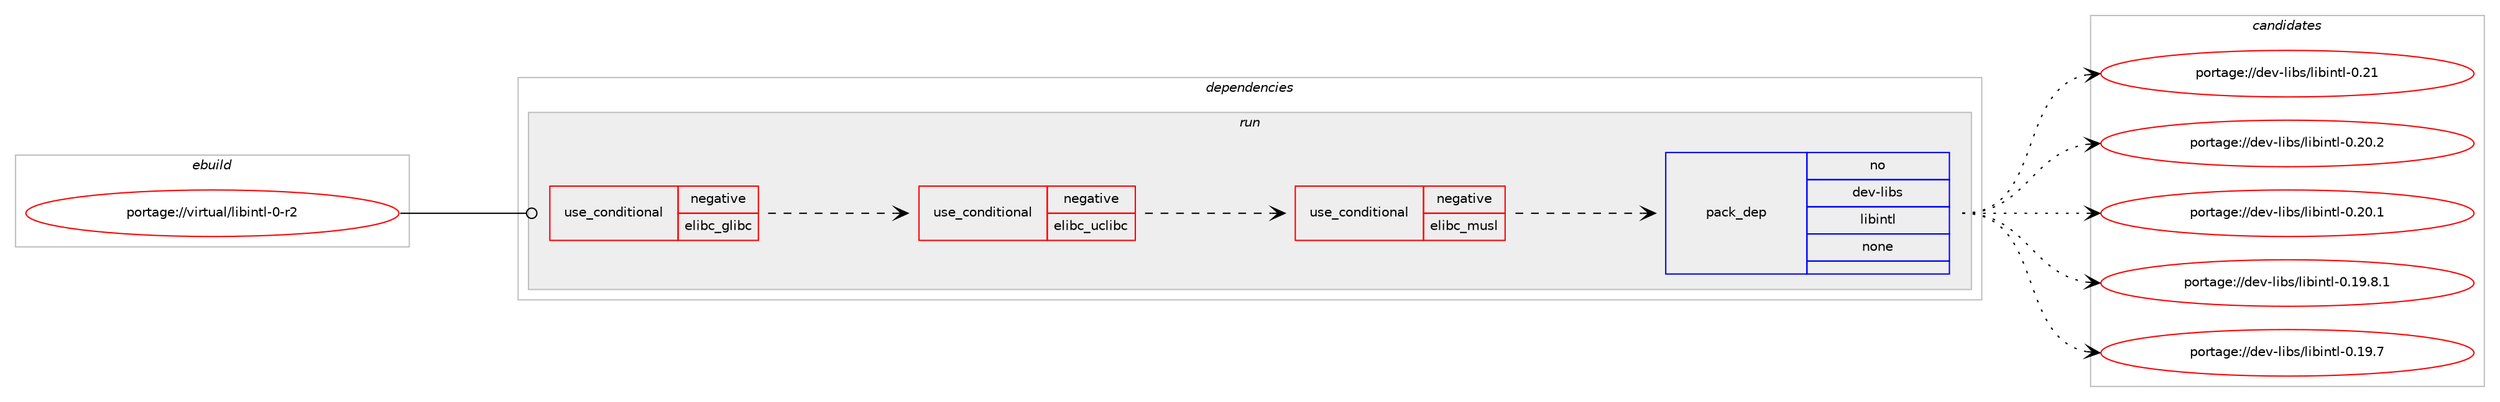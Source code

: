digraph prolog {

# *************
# Graph options
# *************

newrank=true;
concentrate=true;
compound=true;
graph [rankdir=LR,fontname=Helvetica,fontsize=10,ranksep=1.5];#, ranksep=2.5, nodesep=0.2];
edge  [arrowhead=vee];
node  [fontname=Helvetica,fontsize=10];

# **********
# The ebuild
# **********

subgraph cluster_leftcol {
color=gray;
rank=same;
label=<<i>ebuild</i>>;
id [label="portage://virtual/libintl-0-r2", color=red, width=4, href="../virtual/libintl-0-r2.svg"];
}

# ****************
# The dependencies
# ****************

subgraph cluster_midcol {
color=gray;
label=<<i>dependencies</i>>;
subgraph cluster_compile {
fillcolor="#eeeeee";
style=filled;
label=<<i>compile</i>>;
}
subgraph cluster_compileandrun {
fillcolor="#eeeeee";
style=filled;
label=<<i>compile and run</i>>;
}
subgraph cluster_run {
fillcolor="#eeeeee";
style=filled;
label=<<i>run</i>>;
subgraph cond124 {
dependency2185 [label=<<TABLE BORDER="0" CELLBORDER="1" CELLSPACING="0" CELLPADDING="4"><TR><TD ROWSPAN="3" CELLPADDING="10">use_conditional</TD></TR><TR><TD>negative</TD></TR><TR><TD>elibc_glibc</TD></TR></TABLE>>, shape=none, color=red];
subgraph cond125 {
dependency2186 [label=<<TABLE BORDER="0" CELLBORDER="1" CELLSPACING="0" CELLPADDING="4"><TR><TD ROWSPAN="3" CELLPADDING="10">use_conditional</TD></TR><TR><TD>negative</TD></TR><TR><TD>elibc_uclibc</TD></TR></TABLE>>, shape=none, color=red];
subgraph cond126 {
dependency2187 [label=<<TABLE BORDER="0" CELLBORDER="1" CELLSPACING="0" CELLPADDING="4"><TR><TD ROWSPAN="3" CELLPADDING="10">use_conditional</TD></TR><TR><TD>negative</TD></TR><TR><TD>elibc_musl</TD></TR></TABLE>>, shape=none, color=red];
subgraph pack1924 {
dependency2188 [label=<<TABLE BORDER="0" CELLBORDER="1" CELLSPACING="0" CELLPADDING="4" WIDTH="220"><TR><TD ROWSPAN="6" CELLPADDING="30">pack_dep</TD></TR><TR><TD WIDTH="110">no</TD></TR><TR><TD>dev-libs</TD></TR><TR><TD>libintl</TD></TR><TR><TD>none</TD></TR><TR><TD></TD></TR></TABLE>>, shape=none, color=blue];
}
dependency2187:e -> dependency2188:w [weight=20,style="dashed",arrowhead="vee"];
}
dependency2186:e -> dependency2187:w [weight=20,style="dashed",arrowhead="vee"];
}
dependency2185:e -> dependency2186:w [weight=20,style="dashed",arrowhead="vee"];
}
id:e -> dependency2185:w [weight=20,style="solid",arrowhead="odot"];
}
}

# **************
# The candidates
# **************

subgraph cluster_choices {
rank=same;
color=gray;
label=<<i>candidates</i>>;

subgraph choice1924 {
color=black;
nodesep=1;
choice100101118451081059811547108105981051101161084548465049 [label="portage://dev-libs/libintl-0.21", color=red, width=4,href="../dev-libs/libintl-0.21.svg"];
choice1001011184510810598115471081059810511011610845484650484650 [label="portage://dev-libs/libintl-0.20.2", color=red, width=4,href="../dev-libs/libintl-0.20.2.svg"];
choice1001011184510810598115471081059810511011610845484650484649 [label="portage://dev-libs/libintl-0.20.1", color=red, width=4,href="../dev-libs/libintl-0.20.1.svg"];
choice10010111845108105981154710810598105110116108454846495746564649 [label="portage://dev-libs/libintl-0.19.8.1", color=red, width=4,href="../dev-libs/libintl-0.19.8.1.svg"];
choice1001011184510810598115471081059810511011610845484649574655 [label="portage://dev-libs/libintl-0.19.7", color=red, width=4,href="../dev-libs/libintl-0.19.7.svg"];
dependency2188:e -> choice100101118451081059811547108105981051101161084548465049:w [style=dotted,weight="100"];
dependency2188:e -> choice1001011184510810598115471081059810511011610845484650484650:w [style=dotted,weight="100"];
dependency2188:e -> choice1001011184510810598115471081059810511011610845484650484649:w [style=dotted,weight="100"];
dependency2188:e -> choice10010111845108105981154710810598105110116108454846495746564649:w [style=dotted,weight="100"];
dependency2188:e -> choice1001011184510810598115471081059810511011610845484649574655:w [style=dotted,weight="100"];
}
}

}
